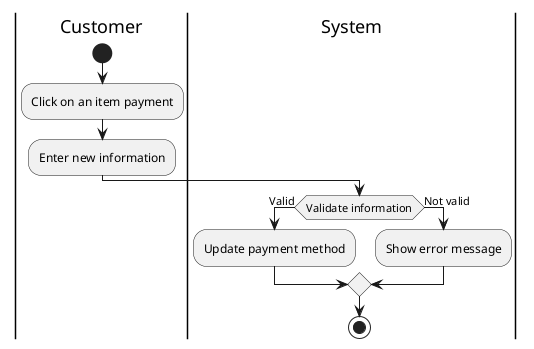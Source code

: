 @startuml
|Customer|
start
:Click on an item payment;
:Enter new information;
|System|
if (Validate information) then (Valid)
:Update payment method;
else (Not valid)
:Show error message;
endif
stop
@enduml